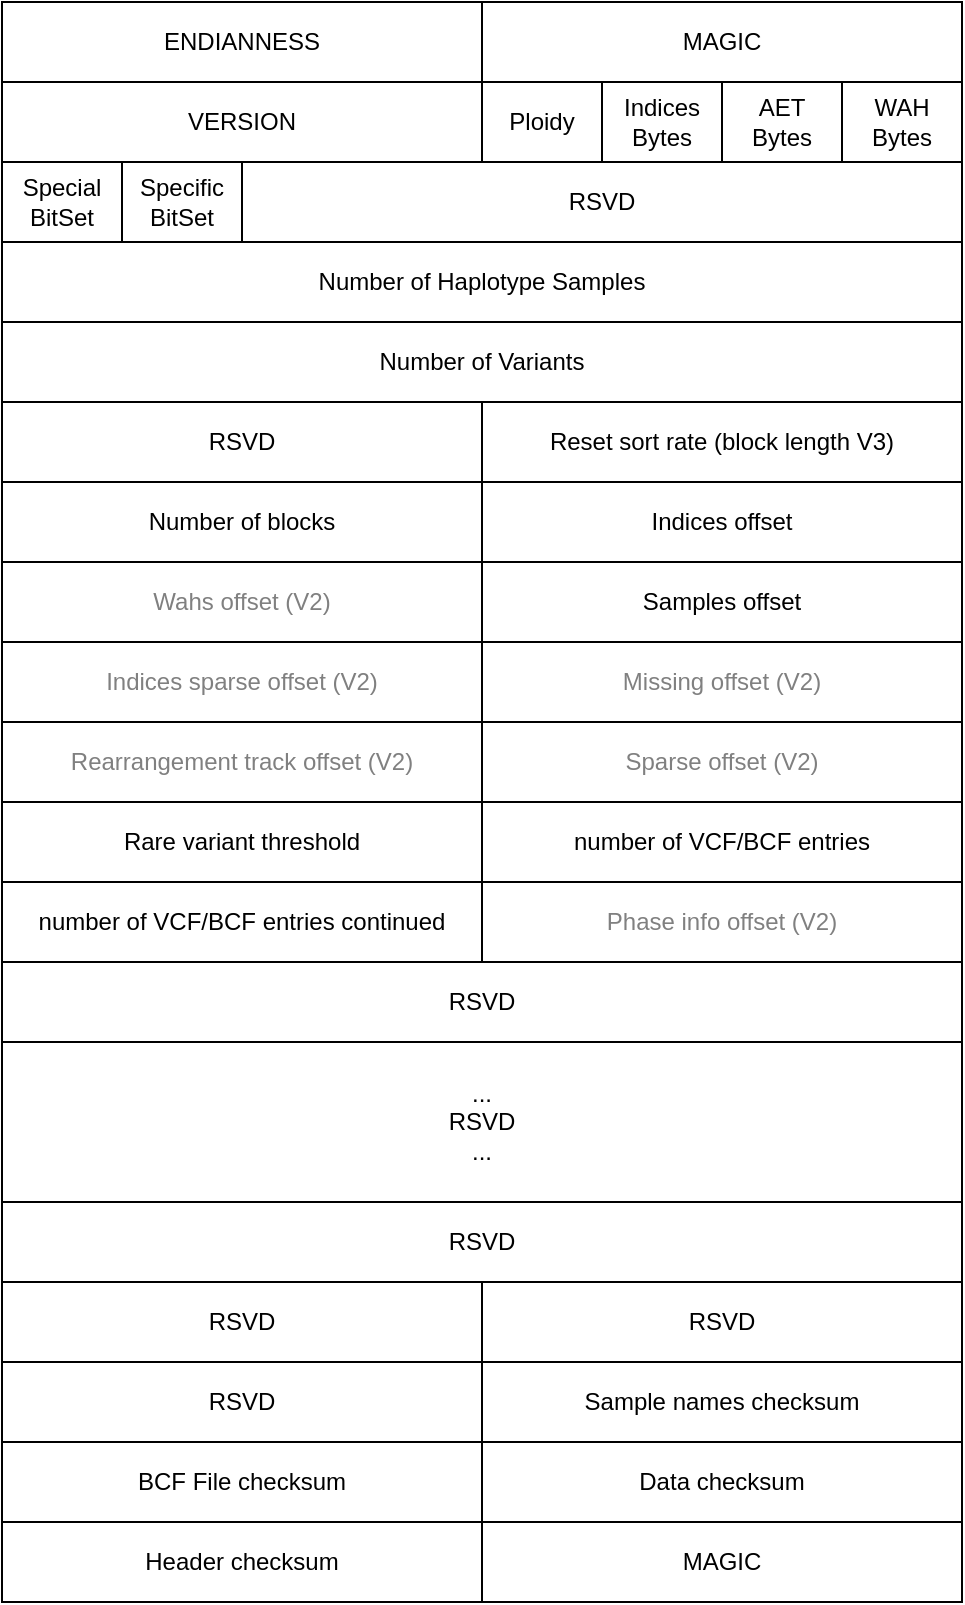 <mxfile version="14.9.6" type="device"><diagram id="kgpKYQtTHZ0yAKxKKP6v" name="Page-1"><mxGraphModel dx="1106" dy="1003" grid="1" gridSize="10" guides="1" tooltips="1" connect="1" arrows="1" fold="1" page="1" pageScale="1" pageWidth="850" pageHeight="1100" math="0" shadow="0"><root><mxCell id="0"/><mxCell id="1" parent="0"/><mxCell id="B8_fU3nC2VB4owT_V_38-3" value="ENDIANNESS" style="rounded=0;whiteSpace=wrap;html=1;" vertex="1" parent="1"><mxGeometry x="120" y="40" width="240" height="40" as="geometry"/></mxCell><mxCell id="B8_fU3nC2VB4owT_V_38-4" value="MAGIC" style="rounded=0;whiteSpace=wrap;html=1;" vertex="1" parent="1"><mxGeometry x="360" y="40" width="240" height="40" as="geometry"/></mxCell><mxCell id="B8_fU3nC2VB4owT_V_38-5" value="VERSION" style="rounded=0;whiteSpace=wrap;html=1;" vertex="1" parent="1"><mxGeometry x="120" y="80" width="240" height="40" as="geometry"/></mxCell><mxCell id="B8_fU3nC2VB4owT_V_38-6" value="Ploidy" style="rounded=0;whiteSpace=wrap;html=1;" vertex="1" parent="1"><mxGeometry x="360" y="80" width="60" height="40" as="geometry"/></mxCell><mxCell id="B8_fU3nC2VB4owT_V_38-7" value="Indices&lt;br&gt;Bytes" style="rounded=0;whiteSpace=wrap;html=1;" vertex="1" parent="1"><mxGeometry x="420" y="80" width="60" height="40" as="geometry"/></mxCell><mxCell id="B8_fU3nC2VB4owT_V_38-8" value="AET&lt;br&gt;Bytes" style="rounded=0;whiteSpace=wrap;html=1;" vertex="1" parent="1"><mxGeometry x="480" y="80" width="60" height="40" as="geometry"/></mxCell><mxCell id="B8_fU3nC2VB4owT_V_38-9" value="WAH&lt;br&gt;Bytes" style="rounded=0;whiteSpace=wrap;html=1;" vertex="1" parent="1"><mxGeometry x="540" y="80" width="60" height="40" as="geometry"/></mxCell><mxCell id="B8_fU3nC2VB4owT_V_38-10" value="Special&lt;br&gt;BitSet" style="rounded=0;whiteSpace=wrap;html=1;" vertex="1" parent="1"><mxGeometry x="120" y="120" width="60" height="40" as="geometry"/></mxCell><mxCell id="B8_fU3nC2VB4owT_V_38-11" value="Specific&lt;br&gt;BitSet" style="rounded=0;whiteSpace=wrap;html=1;" vertex="1" parent="1"><mxGeometry x="180" y="120" width="60" height="40" as="geometry"/></mxCell><mxCell id="B8_fU3nC2VB4owT_V_38-12" value="RSVD" style="rounded=0;whiteSpace=wrap;html=1;" vertex="1" parent="1"><mxGeometry x="240" y="120" width="360" height="40" as="geometry"/></mxCell><mxCell id="B8_fU3nC2VB4owT_V_38-13" value="Number of Haplotype Samples" style="rounded=0;whiteSpace=wrap;html=1;" vertex="1" parent="1"><mxGeometry x="120" y="160" width="480" height="40" as="geometry"/></mxCell><mxCell id="B8_fU3nC2VB4owT_V_38-14" value="Number of Variants" style="rounded=0;whiteSpace=wrap;html=1;" vertex="1" parent="1"><mxGeometry x="120" y="200" width="480" height="40" as="geometry"/></mxCell><mxCell id="B8_fU3nC2VB4owT_V_38-15" value="RSVD" style="rounded=0;whiteSpace=wrap;html=1;" vertex="1" parent="1"><mxGeometry x="120" y="240" width="240" height="40" as="geometry"/></mxCell><mxCell id="B8_fU3nC2VB4owT_V_38-16" value="Reset sort rate (block length V3)" style="rounded=0;whiteSpace=wrap;html=1;" vertex="1" parent="1"><mxGeometry x="360" y="240" width="240" height="40" as="geometry"/></mxCell><mxCell id="B8_fU3nC2VB4owT_V_38-17" value="Number of blocks" style="rounded=0;whiteSpace=wrap;html=1;" vertex="1" parent="1"><mxGeometry x="120" y="280" width="240" height="40" as="geometry"/></mxCell><mxCell id="B8_fU3nC2VB4owT_V_38-18" value="Indices offset" style="rounded=0;whiteSpace=wrap;html=1;" vertex="1" parent="1"><mxGeometry x="360" y="280" width="240" height="40" as="geometry"/></mxCell><mxCell id="B8_fU3nC2VB4owT_V_38-19" value="Wahs offset (V2)" style="rounded=0;whiteSpace=wrap;html=1;fontColor=#808080;" vertex="1" parent="1"><mxGeometry x="120" y="320" width="240" height="40" as="geometry"/></mxCell><mxCell id="B8_fU3nC2VB4owT_V_38-20" value="Samples offset" style="rounded=0;whiteSpace=wrap;html=1;" vertex="1" parent="1"><mxGeometry x="360" y="320" width="240" height="40" as="geometry"/></mxCell><mxCell id="B8_fU3nC2VB4owT_V_38-21" value="Indices sparse offset (V2)" style="rounded=0;whiteSpace=wrap;html=1;fontColor=#808080;" vertex="1" parent="1"><mxGeometry x="120" y="360" width="240" height="40" as="geometry"/></mxCell><mxCell id="B8_fU3nC2VB4owT_V_38-22" value="Missing offset (V2)" style="rounded=0;whiteSpace=wrap;html=1;fontColor=#808080;" vertex="1" parent="1"><mxGeometry x="360" y="360" width="240" height="40" as="geometry"/></mxCell><mxCell id="B8_fU3nC2VB4owT_V_38-23" value="Rearrangement track offset (V2)" style="rounded=0;whiteSpace=wrap;html=1;fontColor=#808080;" vertex="1" parent="1"><mxGeometry x="120" y="400" width="240" height="40" as="geometry"/></mxCell><mxCell id="B8_fU3nC2VB4owT_V_38-24" value="Sparse offset (V2)" style="rounded=0;whiteSpace=wrap;html=1;fontColor=#808080;" vertex="1" parent="1"><mxGeometry x="360" y="400" width="240" height="40" as="geometry"/></mxCell><mxCell id="B8_fU3nC2VB4owT_V_38-25" value="&lt;font color=&quot;#000000&quot;&gt;Rare variant threshold&lt;/font&gt;" style="rounded=0;whiteSpace=wrap;html=1;fontColor=#808080;" vertex="1" parent="1"><mxGeometry x="120" y="440" width="240" height="40" as="geometry"/></mxCell><mxCell id="B8_fU3nC2VB4owT_V_38-26" value="&lt;font color=&quot;#000000&quot;&gt;number of VCF/BCF entries&lt;/font&gt;" style="rounded=0;whiteSpace=wrap;html=1;fontColor=#808080;" vertex="1" parent="1"><mxGeometry x="360" y="440" width="240" height="40" as="geometry"/></mxCell><mxCell id="B8_fU3nC2VB4owT_V_38-27" value="&lt;font color=&quot;#000000&quot;&gt;number of VCF/BCF entries continued&lt;/font&gt;" style="rounded=0;whiteSpace=wrap;html=1;fontColor=#808080;" vertex="1" parent="1"><mxGeometry x="120" y="480" width="240" height="40" as="geometry"/></mxCell><mxCell id="B8_fU3nC2VB4owT_V_38-28" value="Phase info offset (V2)" style="rounded=0;whiteSpace=wrap;html=1;fontColor=#808080;" vertex="1" parent="1"><mxGeometry x="360" y="480" width="240" height="40" as="geometry"/></mxCell><mxCell id="B8_fU3nC2VB4owT_V_38-29" value="RSVD" style="rounded=0;whiteSpace=wrap;html=1;" vertex="1" parent="1"><mxGeometry x="120" y="520" width="480" height="40" as="geometry"/></mxCell><mxCell id="B8_fU3nC2VB4owT_V_38-30" value="...&lt;br&gt;RSVD&lt;br&gt;..." style="rounded=0;whiteSpace=wrap;html=1;" vertex="1" parent="1"><mxGeometry x="120" y="560" width="480" height="80" as="geometry"/></mxCell><mxCell id="B8_fU3nC2VB4owT_V_38-31" value="RSVD" style="rounded=0;whiteSpace=wrap;html=1;" vertex="1" parent="1"><mxGeometry x="120" y="640" width="480" height="40" as="geometry"/></mxCell><mxCell id="B8_fU3nC2VB4owT_V_38-41" value="&lt;font color=&quot;#000000&quot;&gt;RSVD&lt;/font&gt;" style="rounded=0;whiteSpace=wrap;html=1;fontColor=#808080;" vertex="1" parent="1"><mxGeometry x="120" y="680" width="240" height="40" as="geometry"/></mxCell><mxCell id="B8_fU3nC2VB4owT_V_38-42" value="&lt;font color=&quot;#000000&quot;&gt;RSVD&lt;/font&gt;" style="rounded=0;whiteSpace=wrap;html=1;fontColor=#808080;" vertex="1" parent="1"><mxGeometry x="360" y="680" width="240" height="40" as="geometry"/></mxCell><mxCell id="B8_fU3nC2VB4owT_V_38-43" value="&lt;font color=&quot;#000000&quot;&gt;RSVD&lt;/font&gt;" style="rounded=0;whiteSpace=wrap;html=1;fontColor=#808080;" vertex="1" parent="1"><mxGeometry x="120" y="720" width="240" height="40" as="geometry"/></mxCell><mxCell id="B8_fU3nC2VB4owT_V_38-44" value="&lt;font color=&quot;#000000&quot;&gt;Sample names checksum&lt;/font&gt;" style="rounded=0;whiteSpace=wrap;html=1;fontColor=#808080;" vertex="1" parent="1"><mxGeometry x="360" y="720" width="240" height="40" as="geometry"/></mxCell><mxCell id="B8_fU3nC2VB4owT_V_38-45" value="&lt;font color=&quot;#000000&quot;&gt;BCF File checksum&lt;/font&gt;" style="rounded=0;whiteSpace=wrap;html=1;fontColor=#808080;" vertex="1" parent="1"><mxGeometry x="120" y="760" width="240" height="40" as="geometry"/></mxCell><mxCell id="B8_fU3nC2VB4owT_V_38-46" value="&lt;font color=&quot;#000000&quot;&gt;Data checksum&lt;/font&gt;" style="rounded=0;whiteSpace=wrap;html=1;fontColor=#808080;" vertex="1" parent="1"><mxGeometry x="360" y="760" width="240" height="40" as="geometry"/></mxCell><mxCell id="B8_fU3nC2VB4owT_V_38-47" value="&lt;font color=&quot;#000000&quot;&gt;Header checksum&lt;/font&gt;" style="rounded=0;whiteSpace=wrap;html=1;fontColor=#808080;" vertex="1" parent="1"><mxGeometry x="120" y="800" width="240" height="40" as="geometry"/></mxCell><mxCell id="B8_fU3nC2VB4owT_V_38-48" value="MAGIC" style="rounded=0;whiteSpace=wrap;html=1;" vertex="1" parent="1"><mxGeometry x="360" y="800" width="240" height="40" as="geometry"/></mxCell></root></mxGraphModel></diagram></mxfile>